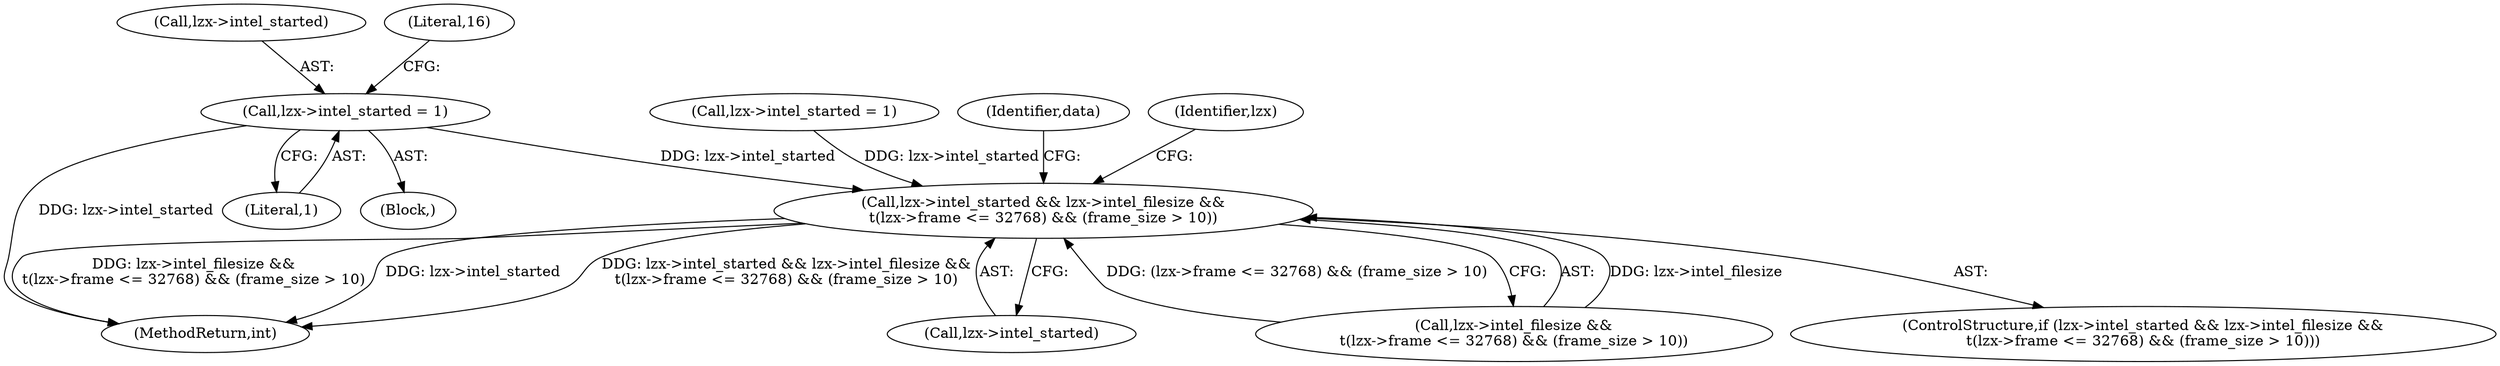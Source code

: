 digraph "0_libmspack_18b6a2cc0b87536015bedd4f7763e6b02d5aa4f3@pointer" {
"1000578" [label="(Call,lzx->intel_started = 1)"];
"1001574" [label="(Call,lzx->intel_started && lzx->intel_filesize &&\n\t(lzx->frame <= 32768) && (frame_size > 10))"];
"1001573" [label="(ControlStructure,if (lzx->intel_started && lzx->intel_filesize &&\n\t(lzx->frame <= 32768) && (frame_size > 10)))"];
"1001886" [label="(MethodReturn,int)"];
"1000579" [label="(Call,lzx->intel_started)"];
"1000584" [label="(Literal,16)"];
"1001575" [label="(Call,lzx->intel_started)"];
"1000518" [label="(Block,)"];
"1000565" [label="(Call,lzx->intel_started = 1)"];
"1001574" [label="(Call,lzx->intel_started && lzx->intel_filesize &&\n\t(lzx->frame <= 32768) && (frame_size > 10))"];
"1001578" [label="(Call,lzx->intel_filesize &&\n\t(lzx->frame <= 32768) && (frame_size > 10))"];
"1001594" [label="(Identifier,data)"];
"1000582" [label="(Literal,1)"];
"1001751" [label="(Identifier,lzx)"];
"1000578" [label="(Call,lzx->intel_started = 1)"];
"1000578" -> "1000518"  [label="AST: "];
"1000578" -> "1000582"  [label="CFG: "];
"1000579" -> "1000578"  [label="AST: "];
"1000582" -> "1000578"  [label="AST: "];
"1000584" -> "1000578"  [label="CFG: "];
"1000578" -> "1001886"  [label="DDG: lzx->intel_started"];
"1000578" -> "1001574"  [label="DDG: lzx->intel_started"];
"1001574" -> "1001573"  [label="AST: "];
"1001574" -> "1001575"  [label="CFG: "];
"1001574" -> "1001578"  [label="CFG: "];
"1001575" -> "1001574"  [label="AST: "];
"1001578" -> "1001574"  [label="AST: "];
"1001594" -> "1001574"  [label="CFG: "];
"1001751" -> "1001574"  [label="CFG: "];
"1001574" -> "1001886"  [label="DDG: lzx->intel_started && lzx->intel_filesize &&\n\t(lzx->frame <= 32768) && (frame_size > 10)"];
"1001574" -> "1001886"  [label="DDG: lzx->intel_filesize &&\n\t(lzx->frame <= 32768) && (frame_size > 10)"];
"1001574" -> "1001886"  [label="DDG: lzx->intel_started"];
"1000565" -> "1001574"  [label="DDG: lzx->intel_started"];
"1001578" -> "1001574"  [label="DDG: lzx->intel_filesize"];
"1001578" -> "1001574"  [label="DDG: (lzx->frame <= 32768) && (frame_size > 10)"];
}
